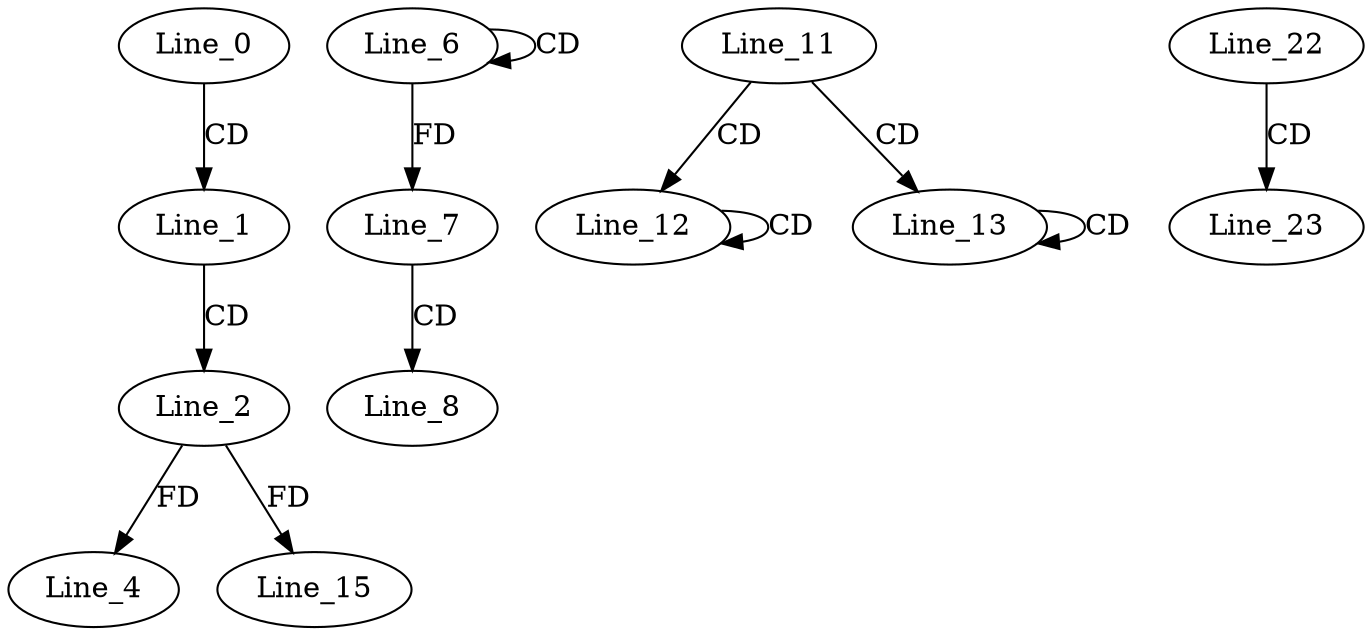 digraph G {
  Line_0;
  Line_1;
  Line_2;
  Line_4;
  Line_6;
  Line_6;
  Line_7;
  Line_8;
  Line_11;
  Line_12;
  Line_12;
  Line_13;
  Line_13;
  Line_15;
  Line_22;
  Line_23;
  Line_0 -> Line_1 [ label="CD" ];
  Line_1 -> Line_2 [ label="CD" ];
  Line_2 -> Line_4 [ label="FD" ];
  Line_6 -> Line_6 [ label="CD" ];
  Line_6 -> Line_7 [ label="FD" ];
  Line_7 -> Line_8 [ label="CD" ];
  Line_11 -> Line_12 [ label="CD" ];
  Line_12 -> Line_12 [ label="CD" ];
  Line_11 -> Line_13 [ label="CD" ];
  Line_13 -> Line_13 [ label="CD" ];
  Line_2 -> Line_15 [ label="FD" ];
  Line_22 -> Line_23 [ label="CD" ];
}
